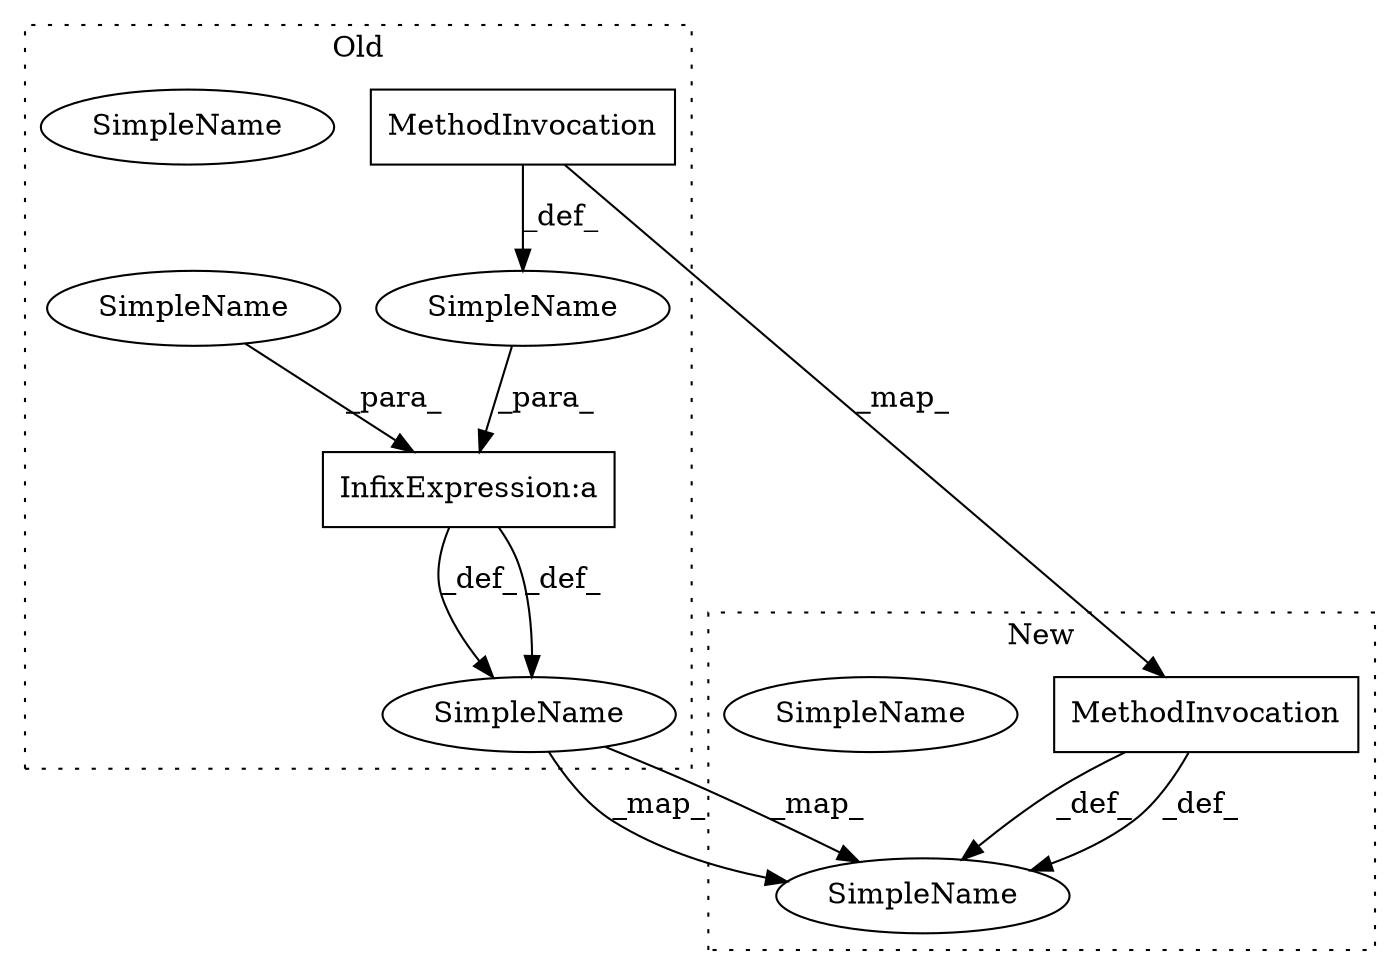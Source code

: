 digraph G {
subgraph cluster0 {
2 [label="MethodInvocation" a="32" s="5163,5181" l="11,1" shape="box"];
3 [label="SimpleName" a="42" s="5054" l="7" shape="ellipse"];
4 [label="SimpleName" a="42" s="" l="" shape="ellipse"];
7 [label="SimpleName" a="42" s="" l="" shape="ellipse"];
8 [label="SimpleName" a="42" s="5054" l="7" shape="ellipse"];
9 [label="InfixExpression:a" a="27" s="5149" l="3" shape="box"];
label = "Old";
style="dotted";
}
subgraph cluster1 {
1 [label="MethodInvocation" a="32" s="5217,5235" l="11,1" shape="box"];
5 [label="SimpleName" a="42" s="5081" l="7" shape="ellipse"];
6 [label="SimpleName" a="42" s="5081" l="7" shape="ellipse"];
label = "New";
style="dotted";
}
1 -> 5 [label="_def_"];
1 -> 5 [label="_def_"];
2 -> 4 [label="_def_"];
2 -> 1 [label="_map_"];
3 -> 5 [label="_map_"];
3 -> 5 [label="_map_"];
4 -> 9 [label="_para_"];
7 -> 9 [label="_para_"];
9 -> 3 [label="_def_"];
9 -> 3 [label="_def_"];
}